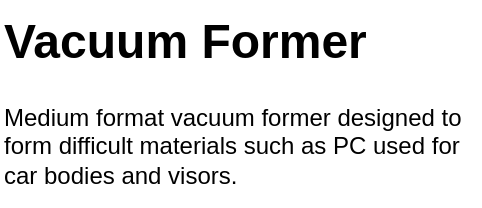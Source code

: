<mxfile version="26.0.3" pages="2">
  <diagram name="Project Scope" id="McsNOYd1awC_-GSTT8ix">
    <mxGraphModel dx="686" dy="409" grid="1" gridSize="10" guides="1" tooltips="1" connect="1" arrows="1" fold="0" page="1" pageScale="1" pageWidth="280" pageHeight="140" math="0" shadow="0">
      <root>
        <mxCell id="0" />
        <mxCell id="1" parent="0" />
        <mxCell id="0ag0ew79iEDbAjZ4XW5W-1" value="&lt;h1 style=&quot;margin-top: 0px;&quot;&gt;Vacuum Former&lt;/h1&gt;&lt;p&gt;Medium format vacuum former designed to form difficult materials such as PC used for car bodies and visors.&lt;/p&gt;" style="text;html=1;whiteSpace=wrap;overflow=hidden;rounded=0;" parent="1" vertex="1">
          <mxGeometry x="20" y="20" width="240" height="100" as="geometry" />
        </mxCell>
      </root>
    </mxGraphModel>
  </diagram>
  <diagram id="FQ1nKd3-7XS8y8ytSOO6" name="Brainstorm">
    <mxGraphModel dx="978" dy="686" grid="1" gridSize="10" guides="1" tooltips="1" connect="1" arrows="1" fold="1" page="1" pageScale="1" pageWidth="1200" pageHeight="1000" math="0" shadow="0">
      <root>
        <mxCell id="0" />
        <mxCell id="1" parent="0" />
        <mxCell id="z1CQ44ALJgjJCKaZzyfG-3" value="" style="rounded=0;whiteSpace=wrap;html=1;" parent="1" vertex="1">
          <mxGeometry x="120" y="260" width="400" height="80" as="geometry" />
        </mxCell>
        <mxCell id="z1CQ44ALJgjJCKaZzyfG-4" value="" style="rounded=1;whiteSpace=wrap;html=1;imageWidth=24;absoluteArcSize=1;" parent="1" vertex="1">
          <mxGeometry x="220" y="200" width="200" height="200" as="geometry" />
        </mxCell>
        <mxCell id="z1CQ44ALJgjJCKaZzyfG-5" value="" style="ellipse;whiteSpace=wrap;html=1;aspect=fixed;" parent="1" vertex="1">
          <mxGeometry x="230" y="210" width="80" height="80" as="geometry" />
        </mxCell>
        <mxCell id="z1CQ44ALJgjJCKaZzyfG-6" value="" style="ellipse;whiteSpace=wrap;html=1;aspect=fixed;" parent="1" vertex="1">
          <mxGeometry x="330" y="210" width="80" height="80" as="geometry" />
        </mxCell>
        <mxCell id="z1CQ44ALJgjJCKaZzyfG-7" value="" style="ellipse;whiteSpace=wrap;html=1;aspect=fixed;" parent="1" vertex="1">
          <mxGeometry x="330" y="310" width="80" height="80" as="geometry" />
        </mxCell>
        <mxCell id="z1CQ44ALJgjJCKaZzyfG-8" value="" style="ellipse;whiteSpace=wrap;html=1;aspect=fixed;" parent="1" vertex="1">
          <mxGeometry x="230" y="310" width="80" height="80" as="geometry" />
        </mxCell>
        <mxCell id="z1CQ44ALJgjJCKaZzyfG-2" value="" style="rounded=0;whiteSpace=wrap;html=1;" parent="1" vertex="1">
          <mxGeometry x="280" y="160" width="80" height="280" as="geometry" />
        </mxCell>
        <mxCell id="z1CQ44ALJgjJCKaZzyfG-9" value="" style="endArrow=classic;html=1;rounded=0;" parent="1" source="z1CQ44ALJgjJCKaZzyfG-10" edge="1">
          <mxGeometry width="50" height="50" relative="1" as="geometry">
            <mxPoint x="530" y="120" as="sourcePoint" />
            <mxPoint x="370" y="150" as="targetPoint" />
          </mxGeometry>
        </mxCell>
        <mxCell id="z1CQ44ALJgjJCKaZzyfG-10" value="Vertical Bar" style="text;html=1;align=center;verticalAlign=middle;whiteSpace=wrap;rounded=0;" parent="1" vertex="1">
          <mxGeometry x="420" y="70" width="80" height="20" as="geometry" />
        </mxCell>
        <mxCell id="z1CQ44ALJgjJCKaZzyfG-11" value="" style="endArrow=classic;html=1;rounded=0;" parent="1" source="z1CQ44ALJgjJCKaZzyfG-12" edge="1">
          <mxGeometry width="50" height="50" relative="1" as="geometry">
            <mxPoint x="610" y="450" as="sourcePoint" />
            <mxPoint x="530" y="350" as="targetPoint" />
          </mxGeometry>
        </mxCell>
        <mxCell id="z1CQ44ALJgjJCKaZzyfG-12" value="Material Frame" style="text;html=1;align=center;verticalAlign=middle;whiteSpace=wrap;rounded=0;" parent="1" vertex="1">
          <mxGeometry x="590" y="410" width="90" height="20" as="geometry" />
        </mxCell>
        <mxCell id="z1CQ44ALJgjJCKaZzyfG-13" value="Gantry Slider" style="text;html=1;align=center;verticalAlign=middle;whiteSpace=wrap;rounded=0;" parent="1" vertex="1">
          <mxGeometry x="560" y="180" width="80" height="20" as="geometry" />
        </mxCell>
        <mxCell id="z1CQ44ALJgjJCKaZzyfG-15" value="" style="endArrow=classic;html=1;rounded=0;" parent="1" source="z1CQ44ALJgjJCKaZzyfG-13" edge="1">
          <mxGeometry width="50" height="50" relative="1" as="geometry">
            <mxPoint x="500" y="210" as="sourcePoint" />
            <mxPoint x="430" y="230" as="targetPoint" />
          </mxGeometry>
        </mxCell>
        <mxCell id="z1CQ44ALJgjJCKaZzyfG-16" value="" style="rounded=0;whiteSpace=wrap;html=1;" parent="1" vertex="1">
          <mxGeometry x="240" y="280" width="160" height="40" as="geometry" />
        </mxCell>
        <mxCell id="z1CQ44ALJgjJCKaZzyfG-17" value="" style="ellipse;whiteSpace=wrap;html=1;aspect=fixed;" parent="1" vertex="1">
          <mxGeometry x="250" y="290" width="20" height="20" as="geometry" />
        </mxCell>
        <mxCell id="z1CQ44ALJgjJCKaZzyfG-18" value="" style="ellipse;whiteSpace=wrap;html=1;aspect=fixed;" parent="1" vertex="1">
          <mxGeometry x="370" y="290" width="20" height="20" as="geometry" />
        </mxCell>
        <mxCell id="z1CQ44ALJgjJCKaZzyfG-19" value="" style="endArrow=classic;html=1;rounded=0;" parent="1" source="z1CQ44ALJgjJCKaZzyfG-20" edge="1">
          <mxGeometry width="50" height="50" relative="1" as="geometry">
            <mxPoint x="480" y="450" as="sourcePoint" />
            <mxPoint x="380" y="330" as="targetPoint" />
          </mxGeometry>
        </mxCell>
        <mxCell id="z1CQ44ALJgjJCKaZzyfG-20" value="Top Heater Clamp" style="text;html=1;align=center;verticalAlign=middle;whiteSpace=wrap;rounded=0;" parent="1" vertex="1">
          <mxGeometry x="420" y="450" width="100" height="20" as="geometry" />
        </mxCell>
        <mxCell id="z1CQ44ALJgjJCKaZzyfG-21" value="Hardieflex (Insulation)" style="rounded=0;whiteSpace=wrap;html=1;" parent="1" vertex="1">
          <mxGeometry x="960" y="200" width="440" height="40" as="geometry" />
        </mxCell>
        <mxCell id="z1CQ44ALJgjJCKaZzyfG-22" value="Aluminium / Steel (Heat Reflector)" style="rounded=0;whiteSpace=wrap;html=1;" parent="1" vertex="1">
          <mxGeometry x="960" y="240" width="440" height="20" as="geometry" />
        </mxCell>
        <mxCell id="z1CQ44ALJgjJCKaZzyfG-23" value="Aluminium&lt;div&gt;Frame&lt;/div&gt;" style="rounded=0;whiteSpace=wrap;html=1;" parent="1" vertex="1">
          <mxGeometry x="960" y="260" width="80" height="80" as="geometry" />
        </mxCell>
        <mxCell id="z1CQ44ALJgjJCKaZzyfG-30" value="Heater" style="rounded=0;whiteSpace=wrap;html=1;" parent="1" vertex="1">
          <mxGeometry x="1160" y="280" width="240" height="40" as="geometry" />
        </mxCell>
        <mxCell id="z1CQ44ALJgjJCKaZzyfG-31" value="Mesh (Heat Spreader / Protector)" style="rounded=0;whiteSpace=wrap;html=1;" parent="1" vertex="1">
          <mxGeometry x="960" y="340" width="440" height="20" as="geometry" />
        </mxCell>
        <mxCell id="z1CQ44ALJgjJCKaZzyfG-32" value="Top Heater Box" style="text;html=1;align=center;verticalAlign=middle;whiteSpace=wrap;rounded=0;" parent="1" vertex="1">
          <mxGeometry x="1120" y="170" width="120" height="20" as="geometry" />
        </mxCell>
        <mxCell id="z1CQ44ALJgjJCKaZzyfG-33" value="Aluminium&lt;div&gt;Frame&lt;/div&gt;" style="rounded=0;whiteSpace=wrap;html=1;" parent="1" vertex="1">
          <mxGeometry x="880" y="200" width="80" height="350" as="geometry" />
        </mxCell>
        <mxCell id="z1CQ44ALJgjJCKaZzyfG-35" value="Corner&lt;div&gt;Bracket&lt;/div&gt;&lt;div&gt;&lt;br&gt;&lt;/div&gt;&lt;div&gt;&lt;br&gt;&lt;/div&gt;&lt;div&gt;&lt;br&gt;&lt;/div&gt;" style="shape=card;whiteSpace=wrap;html=1;size=60;direction=north;" parent="1" vertex="1">
          <mxGeometry x="1080" y="260" width="80" height="80" as="geometry" />
        </mxCell>
        <mxCell id="z1CQ44ALJgjJCKaZzyfG-36" value="" style="rounded=0;whiteSpace=wrap;html=1;" parent="1" vertex="1">
          <mxGeometry x="1150" y="290" width="10" height="20" as="geometry" />
        </mxCell>
        <mxCell id="Z8_4LhVspWj8lQj6ucvN-1" value="Aluminium Frame" style="rounded=0;whiteSpace=wrap;html=1;" vertex="1" parent="1">
          <mxGeometry x="200" y="800" width="400" height="80" as="geometry" />
        </mxCell>
        <mxCell id="Z8_4LhVspWj8lQj6ucvN-2" value="&lt;div&gt;Aluminium&lt;/div&gt;Frame" style="rounded=0;whiteSpace=wrap;html=1;" vertex="1" parent="1">
          <mxGeometry x="120" y="600" width="80" height="280" as="geometry" />
        </mxCell>
        <mxCell id="Z8_4LhVspWj8lQj6ucvN-3" value="Wooden Board&amp;nbsp;" style="rounded=0;whiteSpace=wrap;html=1;" vertex="1" parent="1">
          <mxGeometry x="280" y="630" width="320" height="50" as="geometry" />
        </mxCell>
        <mxCell id="Z8_4LhVspWj8lQj6ucvN-4" value="Adj&lt;div&gt;Bolt&lt;/div&gt;" style="rounded=0;whiteSpace=wrap;html=1;" vertex="1" parent="1">
          <mxGeometry x="340" y="680" width="40" height="40" as="geometry" />
        </mxCell>
        <mxCell id="Z8_4LhVspWj8lQj6ucvN-6" value="Rubber" style="shape=trapezoid;perimeter=trapezoidPerimeter;whiteSpace=wrap;html=1;fixedSize=1;direction=west;size=10;" vertex="1" parent="1">
          <mxGeometry x="120" y="880" width="80" height="20" as="geometry" />
        </mxCell>
        <mxCell id="Z8_4LhVspWj8lQj6ucvN-7" value="Aluminium&lt;div&gt;Frame&lt;/div&gt;" style="rounded=0;whiteSpace=wrap;html=1;" vertex="1" parent="1">
          <mxGeometry x="320" y="720" width="80" height="80" as="geometry" />
        </mxCell>
        <mxCell id="Z8_4LhVspWj8lQj6ucvN-8" value="Din Rails" style="rounded=0;whiteSpace=wrap;html=1;" vertex="1" parent="1">
          <mxGeometry x="400" y="720" width="200" height="20" as="geometry" />
        </mxCell>
        <mxCell id="Z8_4LhVspWj8lQj6ucvN-9" value="Relays" style="rounded=0;whiteSpace=wrap;html=1;" vertex="1" parent="1">
          <mxGeometry x="430" y="740" width="110" height="50" as="geometry" />
        </mxCell>
      </root>
    </mxGraphModel>
  </diagram>
</mxfile>
